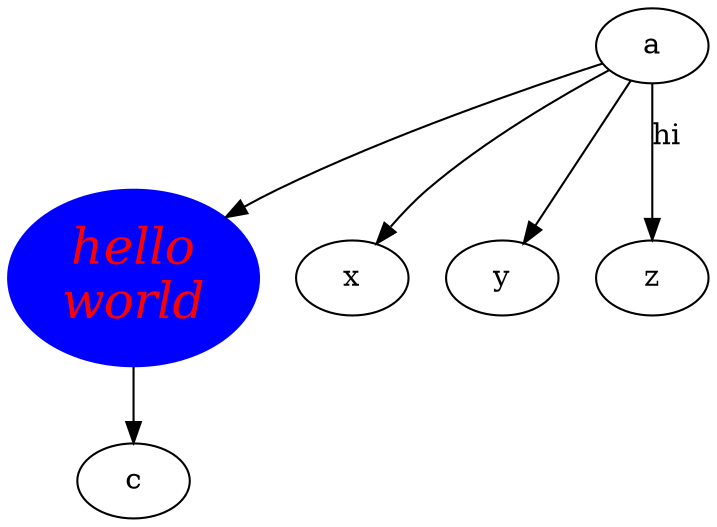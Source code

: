 digraph test3 {
       a -> b -> c;
       a -> {x y};
       b [label="hello\nworld",color=blue,fontsize=24,
            fontname="Palatino-Italic",fontcolor=red,style=filled];
       a -> z [label="hi", weight=100];
       x;
       {rank=same; b x}
}

